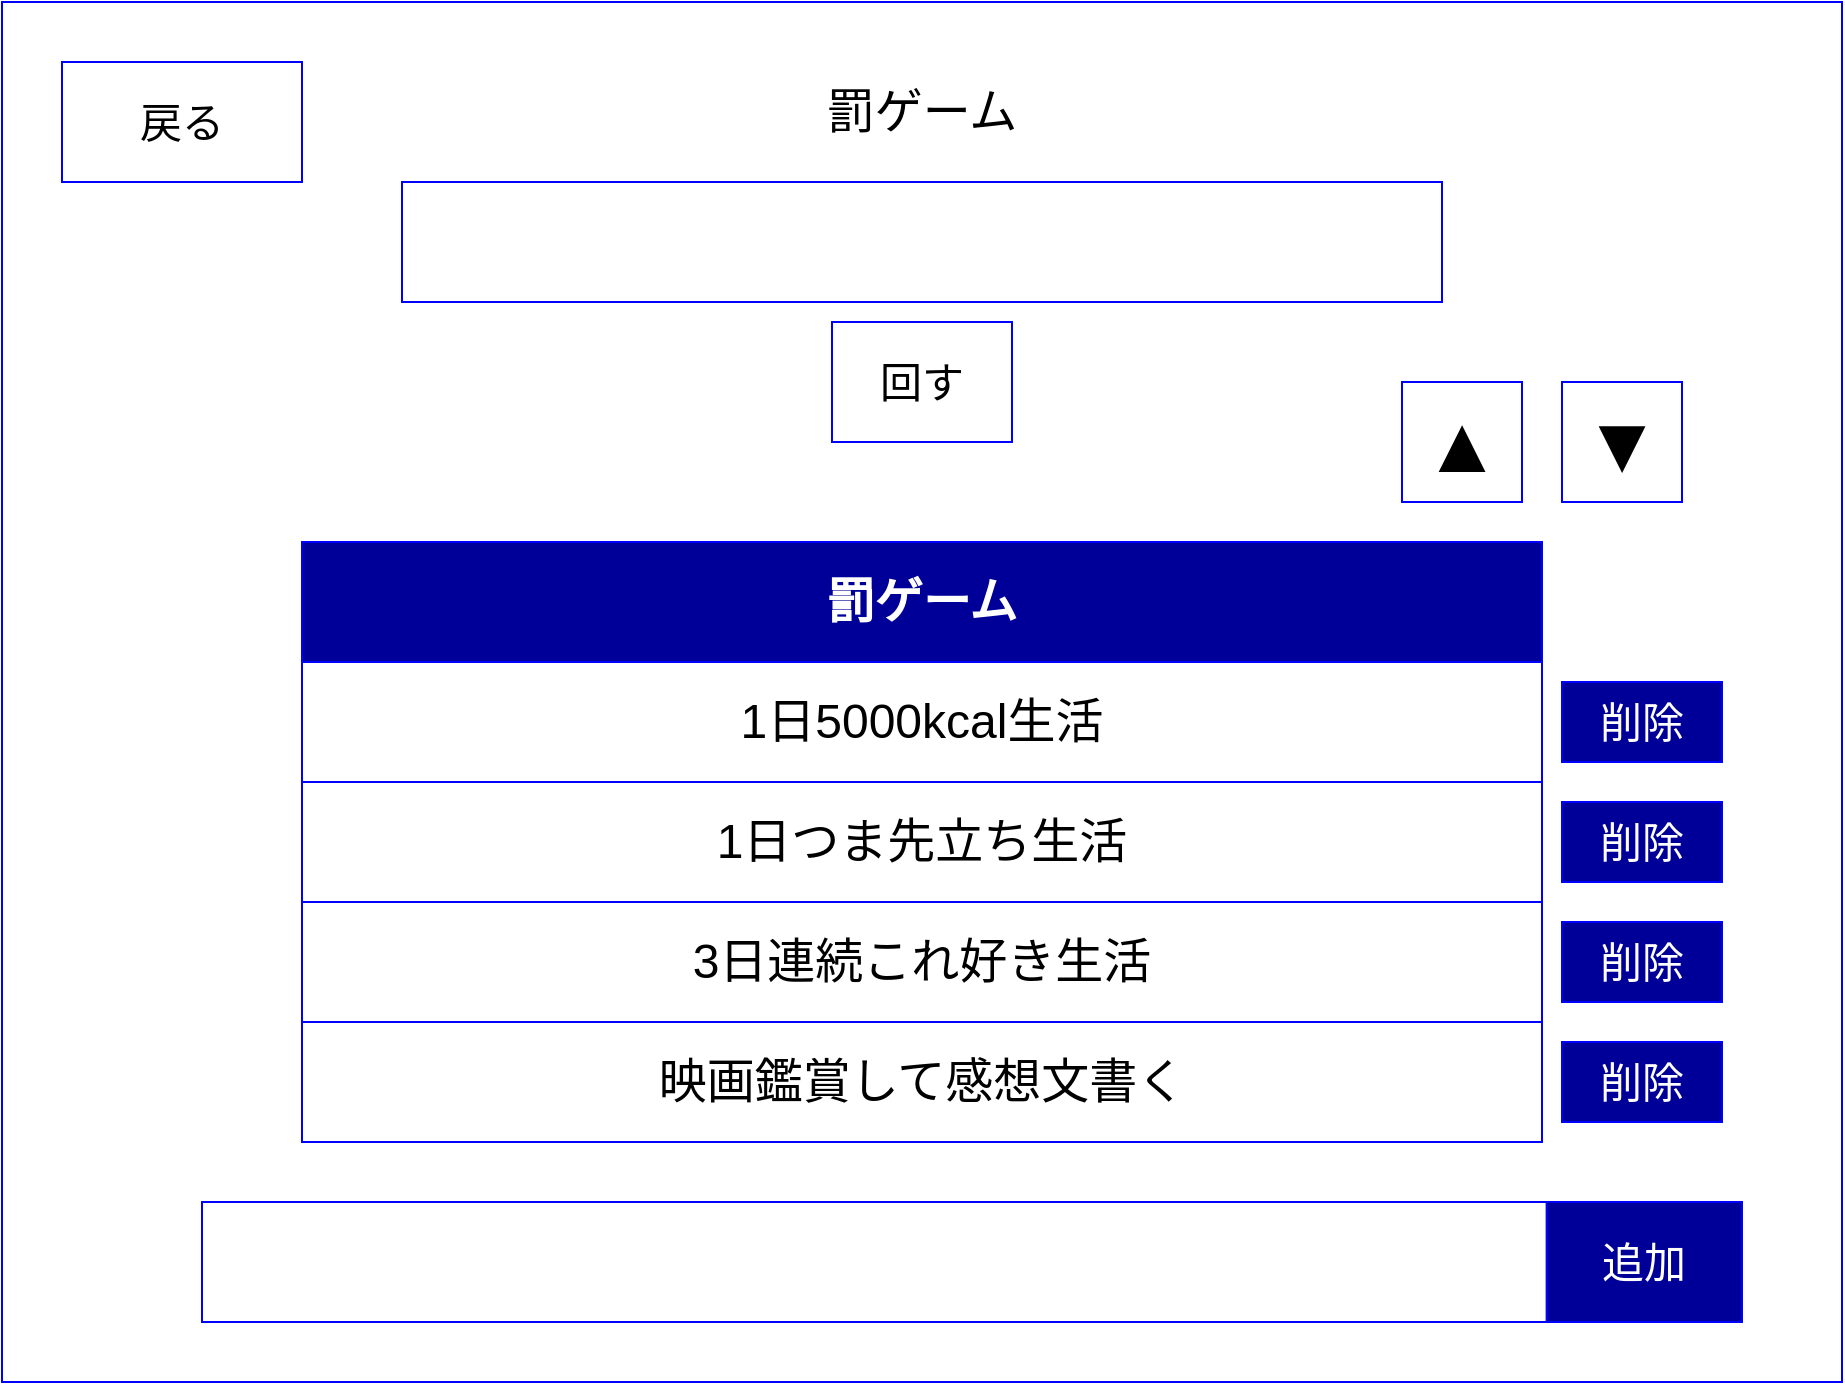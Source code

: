 <mxfile>
    <diagram id="vdkNY8fpkA-Tb5728e8B" name="ページ1">
        <mxGraphModel dx="116" dy="599" grid="1" gridSize="10" guides="1" tooltips="1" connect="1" arrows="1" fold="1" page="1" pageScale="1" pageWidth="827" pageHeight="1169" math="0" shadow="0">
            <root>
                <mxCell id="0"/>
                <mxCell id="1" parent="0"/>
                <mxCell id="2" value="" style="whiteSpace=wrap;html=1;fillColor=#FFFFFF;strokeColor=#0000FF;" vertex="1" parent="1">
                    <mxGeometry x="220" y="30" width="920" height="690" as="geometry"/>
                </mxCell>
                <mxCell id="3" value="戻る" style="whiteSpace=wrap;html=1;fillColor=#FFFFFF;strokeColor=#0000FF;fontColor=#000000;fontSize=21;" vertex="1" parent="1">
                    <mxGeometry x="250" y="60" width="120" height="60" as="geometry"/>
                </mxCell>
                <mxCell id="4" value="罰ゲーム" style="text;strokeColor=none;align=center;fillColor=none;html=1;verticalAlign=middle;whiteSpace=wrap;rounded=0;fontSize=24;fontColor=#000000;" vertex="1" parent="1">
                    <mxGeometry x="600" y="50" width="160" height="70" as="geometry"/>
                </mxCell>
                <mxCell id="5" value="" style="whiteSpace=wrap;html=1;strokeColor=#0000FF;fontSize=24;fontColor=#000000;fillColor=#FFFFFF;" vertex="1" parent="1">
                    <mxGeometry x="420" y="120" width="520" height="60" as="geometry"/>
                </mxCell>
                <mxCell id="6" value="回す" style="whiteSpace=wrap;html=1;fillColor=#FFFFFF;strokeColor=#0000FF;fontColor=#000000;fontSize=21;" vertex="1" parent="1">
                    <mxGeometry x="635" y="190" width="90" height="60" as="geometry"/>
                </mxCell>
                <mxCell id="16" value="" style="group" vertex="1" connectable="0" parent="1">
                    <mxGeometry x="370" y="300" width="620" height="300" as="geometry"/>
                </mxCell>
                <mxCell id="11" value="罰ゲーム" style="whiteSpace=wrap;html=1;strokeColor=#0000FF;fontSize=24;fontColor=#FFFFFF;fillColor=#000099;fontStyle=1" vertex="1" parent="16">
                    <mxGeometry width="620" height="60" as="geometry"/>
                </mxCell>
                <mxCell id="12" value="1日5000kcal生活" style="whiteSpace=wrap;html=1;strokeColor=#0000FF;fontSize=24;fontColor=#000000;fillColor=#FFFFFF;" vertex="1" parent="16">
                    <mxGeometry y="60" width="620" height="60" as="geometry"/>
                </mxCell>
                <mxCell id="13" value="映画鑑賞して感想文書く" style="whiteSpace=wrap;html=1;strokeColor=#0000FF;fontSize=24;fontColor=#000000;fillColor=#FFFFFF;" vertex="1" parent="16">
                    <mxGeometry y="240" width="620" height="60" as="geometry"/>
                </mxCell>
                <mxCell id="14" value="1日つま先立ち生活" style="whiteSpace=wrap;html=1;strokeColor=#0000FF;fontSize=24;fontColor=#000000;fillColor=#FFFFFF;" vertex="1" parent="16">
                    <mxGeometry y="120" width="620" height="60" as="geometry"/>
                </mxCell>
                <mxCell id="15" value="3日連続これ好き生活" style="whiteSpace=wrap;html=1;strokeColor=#0000FF;fontSize=24;fontColor=#000000;fillColor=#FFFFFF;" vertex="1" parent="16">
                    <mxGeometry y="180" width="620" height="60" as="geometry"/>
                </mxCell>
                <mxCell id="17" value="" style="group" vertex="1" connectable="0" parent="1">
                    <mxGeometry x="920" y="220" width="140" height="60" as="geometry"/>
                </mxCell>
                <mxCell id="7" value="▲" style="whiteSpace=wrap;html=1;fillColor=#FFFFFF;strokeColor=#0000FF;fontColor=#000000;fontSize=40;" vertex="1" parent="17">
                    <mxGeometry width="60" height="60" as="geometry"/>
                </mxCell>
                <mxCell id="8" value="▼" style="whiteSpace=wrap;html=1;fillColor=#FFFFFF;strokeColor=#0000FF;fontColor=#000000;fontSize=40;" vertex="1" parent="17">
                    <mxGeometry x="80" width="60" height="60" as="geometry"/>
                </mxCell>
                <mxCell id="18" value="削除" style="whiteSpace=wrap;html=1;fillColor=#000099;strokeColor=#0000FF;fontColor=#FFFFFF;fontSize=21;" vertex="1" parent="1">
                    <mxGeometry x="1000" y="370" width="80" height="40" as="geometry"/>
                </mxCell>
                <mxCell id="19" value="削除" style="whiteSpace=wrap;html=1;fillColor=#000099;strokeColor=#0000FF;fontColor=#FFFFFF;fontSize=21;" vertex="1" parent="1">
                    <mxGeometry x="1000" y="430" width="80" height="40" as="geometry"/>
                </mxCell>
                <mxCell id="20" value="削除" style="whiteSpace=wrap;html=1;fillColor=#000099;strokeColor=#0000FF;fontColor=#FFFFFF;fontSize=21;" vertex="1" parent="1">
                    <mxGeometry x="1000" y="490" width="80" height="40" as="geometry"/>
                </mxCell>
                <mxCell id="21" value="削除" style="whiteSpace=wrap;html=1;fillColor=#000099;strokeColor=#0000FF;fontColor=#FFFFFF;fontSize=21;" vertex="1" parent="1">
                    <mxGeometry x="1000" y="550" width="80" height="40" as="geometry"/>
                </mxCell>
                <mxCell id="24" value="" style="group" vertex="1" connectable="0" parent="1">
                    <mxGeometry x="320" y="630" width="770" height="60" as="geometry"/>
                </mxCell>
                <mxCell id="22" value="" style="whiteSpace=wrap;html=1;strokeColor=#0000FF;fontSize=24;fontColor=#000000;fillColor=#FFFFFF;" vertex="1" parent="24">
                    <mxGeometry width="672.394" height="60" as="geometry"/>
                </mxCell>
                <mxCell id="23" value="追加" style="whiteSpace=wrap;html=1;fillColor=#000099;strokeColor=#0000FF;fontColor=#FFFFFF;fontSize=21;" vertex="1" parent="24">
                    <mxGeometry x="672.394" width="97.606" height="60" as="geometry"/>
                </mxCell>
            </root>
        </mxGraphModel>
    </diagram>
</mxfile>